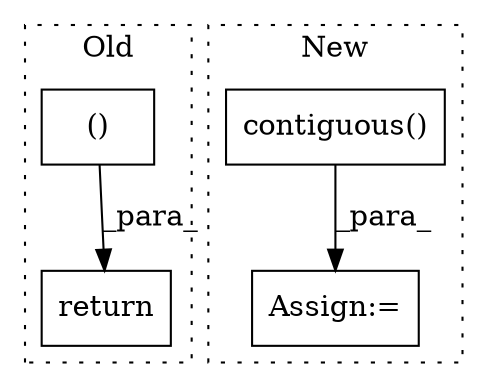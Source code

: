 digraph G {
subgraph cluster0 {
1 [label="()" a="54" s="10836" l="6" shape="box"];
4 [label="return" a="93" s="10824" l="7" shape="box"];
label = "Old";
style="dotted";
}
subgraph cluster1 {
2 [label="contiguous()" a="75" s="11900" l="15" shape="box"];
3 [label="Assign:=" a="68" s="11990" l="2" shape="box"];
label = "New";
style="dotted";
}
1 -> 4 [label="_para_"];
2 -> 3 [label="_para_"];
}